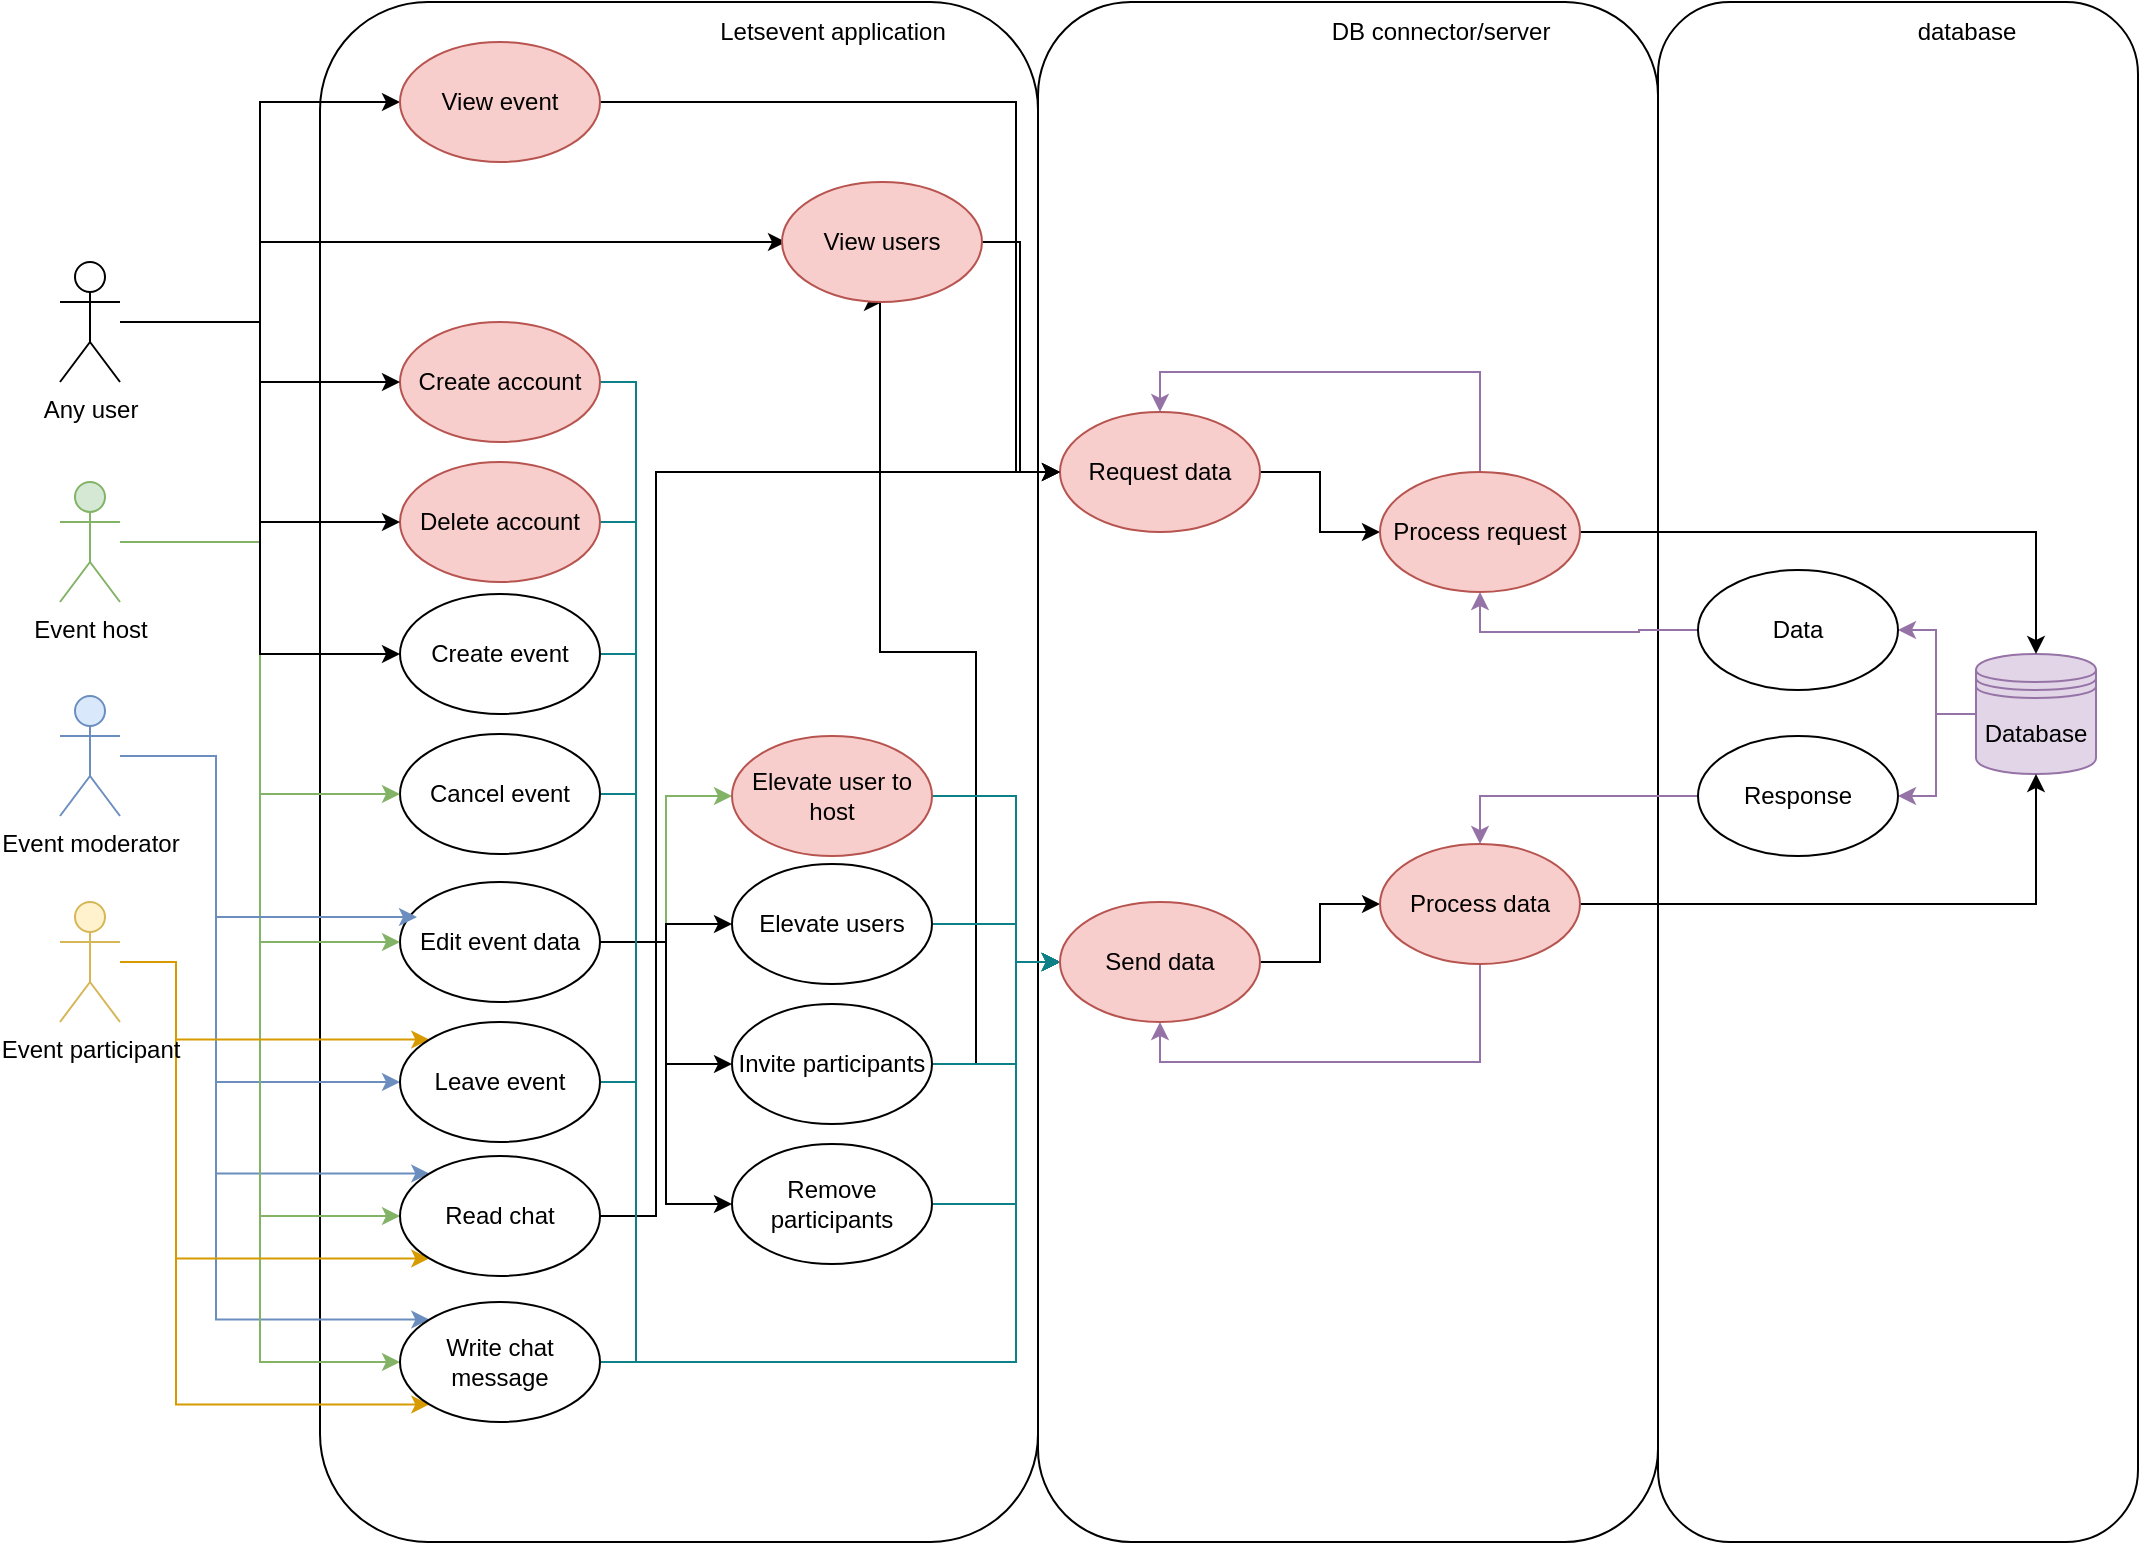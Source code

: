 <mxfile version="22.1.7" type="device">
  <diagram name="Page-1" id="EwYgffWcgfoKb4Q85VQz">
    <mxGraphModel dx="2378" dy="1545" grid="1" gridSize="10" guides="1" tooltips="1" connect="1" arrows="1" fold="1" page="1" pageScale="1" pageWidth="1169" pageHeight="827" math="0" shadow="0">
      <root>
        <mxCell id="0" />
        <mxCell id="1" parent="0" />
        <mxCell id="MT6kRZTH0KOYeDJpkbGJ-87" value="" style="rounded=1;whiteSpace=wrap;html=1;" vertex="1" parent="1">
          <mxGeometry x="-299" y="-820" width="240" height="770" as="geometry" />
        </mxCell>
        <mxCell id="MT6kRZTH0KOYeDJpkbGJ-86" value="" style="rounded=1;whiteSpace=wrap;html=1;" vertex="1" parent="1">
          <mxGeometry x="-609" y="-820" width="310" height="770" as="geometry" />
        </mxCell>
        <mxCell id="MT6kRZTH0KOYeDJpkbGJ-1" value="" style="rounded=1;whiteSpace=wrap;html=1;" vertex="1" parent="1">
          <mxGeometry x="-968" y="-820" width="359" height="770" as="geometry" />
        </mxCell>
        <mxCell id="MT6kRZTH0KOYeDJpkbGJ-113" style="edgeStyle=orthogonalEdgeStyle;rounded=0;orthogonalLoop=1;jettySize=auto;html=1;entryX=0;entryY=0.5;entryDx=0;entryDy=0;fillColor=#dae8fc;strokeColor=#6c8ebf;" edge="1" parent="1" source="MT6kRZTH0KOYeDJpkbGJ-2" target="MT6kRZTH0KOYeDJpkbGJ-15">
          <mxGeometry relative="1" as="geometry">
            <Array as="points">
              <mxPoint x="-1020" y="-443" />
              <mxPoint x="-1020" y="-280" />
            </Array>
          </mxGeometry>
        </mxCell>
        <mxCell id="MT6kRZTH0KOYeDJpkbGJ-114" style="edgeStyle=orthogonalEdgeStyle;rounded=0;orthogonalLoop=1;jettySize=auto;html=1;entryX=0;entryY=0;entryDx=0;entryDy=0;fillColor=#dae8fc;strokeColor=#6c8ebf;" edge="1" parent="1" source="MT6kRZTH0KOYeDJpkbGJ-2" target="MT6kRZTH0KOYeDJpkbGJ-35">
          <mxGeometry relative="1" as="geometry">
            <Array as="points">
              <mxPoint x="-1020" y="-443" />
              <mxPoint x="-1020" y="-234" />
            </Array>
          </mxGeometry>
        </mxCell>
        <mxCell id="MT6kRZTH0KOYeDJpkbGJ-115" style="edgeStyle=orthogonalEdgeStyle;rounded=0;orthogonalLoop=1;jettySize=auto;html=1;entryX=0;entryY=0;entryDx=0;entryDy=0;fillColor=#dae8fc;strokeColor=#6c8ebf;" edge="1" parent="1" source="MT6kRZTH0KOYeDJpkbGJ-2" target="MT6kRZTH0KOYeDJpkbGJ-36">
          <mxGeometry relative="1" as="geometry">
            <Array as="points">
              <mxPoint x="-1020" y="-443" />
              <mxPoint x="-1020" y="-161" />
            </Array>
          </mxGeometry>
        </mxCell>
        <mxCell id="MT6kRZTH0KOYeDJpkbGJ-2" value="Event moderator" style="shape=umlActor;verticalLabelPosition=bottom;verticalAlign=top;html=1;outlineConnect=0;fillColor=#dae8fc;strokeColor=#6c8ebf;" vertex="1" parent="1">
          <mxGeometry x="-1098" y="-473" width="30" height="60" as="geometry" />
        </mxCell>
        <mxCell id="MT6kRZTH0KOYeDJpkbGJ-125" style="edgeStyle=orthogonalEdgeStyle;rounded=0;orthogonalLoop=1;jettySize=auto;html=1;entryX=0;entryY=0.5;entryDx=0;entryDy=0;fillColor=#b0e3e6;strokeColor=#0e8088;" edge="1" parent="1" source="MT6kRZTH0KOYeDJpkbGJ-5" target="MT6kRZTH0KOYeDJpkbGJ-74">
          <mxGeometry relative="1" as="geometry">
            <Array as="points">
              <mxPoint x="-810" y="-494" />
              <mxPoint x="-810" y="-140" />
              <mxPoint x="-620" y="-140" />
              <mxPoint x="-620" y="-340" />
            </Array>
          </mxGeometry>
        </mxCell>
        <mxCell id="MT6kRZTH0KOYeDJpkbGJ-5" value="Create event" style="ellipse;whiteSpace=wrap;html=1;" vertex="1" parent="1">
          <mxGeometry x="-928" y="-524" width="100" height="60" as="geometry" />
        </mxCell>
        <mxCell id="MT6kRZTH0KOYeDJpkbGJ-61" style="edgeStyle=orthogonalEdgeStyle;rounded=0;orthogonalLoop=1;jettySize=auto;html=1;entryX=0;entryY=0.5;entryDx=0;entryDy=0;fillColor=#d5e8d4;strokeColor=#82b366;" edge="1" parent="1" source="MT6kRZTH0KOYeDJpkbGJ-6" target="MT6kRZTH0KOYeDJpkbGJ-16">
          <mxGeometry relative="1" as="geometry" />
        </mxCell>
        <mxCell id="MT6kRZTH0KOYeDJpkbGJ-62" style="edgeStyle=orthogonalEdgeStyle;rounded=0;orthogonalLoop=1;jettySize=auto;html=1;entryX=0;entryY=0.5;entryDx=0;entryDy=0;" edge="1" parent="1" source="MT6kRZTH0KOYeDJpkbGJ-6" target="MT6kRZTH0KOYeDJpkbGJ-11">
          <mxGeometry relative="1" as="geometry" />
        </mxCell>
        <mxCell id="MT6kRZTH0KOYeDJpkbGJ-63" style="edgeStyle=orthogonalEdgeStyle;rounded=0;orthogonalLoop=1;jettySize=auto;html=1;entryX=0;entryY=0.5;entryDx=0;entryDy=0;" edge="1" parent="1" source="MT6kRZTH0KOYeDJpkbGJ-6" target="MT6kRZTH0KOYeDJpkbGJ-10">
          <mxGeometry relative="1" as="geometry" />
        </mxCell>
        <mxCell id="MT6kRZTH0KOYeDJpkbGJ-64" style="edgeStyle=orthogonalEdgeStyle;rounded=0;orthogonalLoop=1;jettySize=auto;html=1;entryX=0;entryY=0.5;entryDx=0;entryDy=0;" edge="1" parent="1" source="MT6kRZTH0KOYeDJpkbGJ-6" target="MT6kRZTH0KOYeDJpkbGJ-14">
          <mxGeometry relative="1" as="geometry" />
        </mxCell>
        <mxCell id="MT6kRZTH0KOYeDJpkbGJ-6" value="Edit event data" style="ellipse;whiteSpace=wrap;html=1;" vertex="1" parent="1">
          <mxGeometry x="-928" y="-380" width="100" height="60" as="geometry" />
        </mxCell>
        <mxCell id="MT6kRZTH0KOYeDJpkbGJ-126" style="edgeStyle=orthogonalEdgeStyle;rounded=0;orthogonalLoop=1;jettySize=auto;html=1;entryX=0;entryY=0.5;entryDx=0;entryDy=0;fillColor=#b0e3e6;strokeColor=#0e8088;" edge="1" parent="1" source="MT6kRZTH0KOYeDJpkbGJ-7" target="MT6kRZTH0KOYeDJpkbGJ-74">
          <mxGeometry relative="1" as="geometry">
            <Array as="points">
              <mxPoint x="-810" y="-424" />
              <mxPoint x="-810" y="-140" />
              <mxPoint x="-620" y="-140" />
              <mxPoint x="-620" y="-340" />
            </Array>
          </mxGeometry>
        </mxCell>
        <mxCell id="MT6kRZTH0KOYeDJpkbGJ-7" value="Cancel event" style="ellipse;whiteSpace=wrap;html=1;" vertex="1" parent="1">
          <mxGeometry x="-928" y="-454" width="100" height="60" as="geometry" />
        </mxCell>
        <mxCell id="MT6kRZTH0KOYeDJpkbGJ-108" style="edgeStyle=orthogonalEdgeStyle;rounded=0;orthogonalLoop=1;jettySize=auto;html=1;entryX=0;entryY=0.5;entryDx=0;entryDy=0;fillColor=#d5e8d4;strokeColor=#82b366;" edge="1" parent="1" source="MT6kRZTH0KOYeDJpkbGJ-8" target="MT6kRZTH0KOYeDJpkbGJ-7">
          <mxGeometry relative="1" as="geometry" />
        </mxCell>
        <mxCell id="MT6kRZTH0KOYeDJpkbGJ-109" style="edgeStyle=orthogonalEdgeStyle;rounded=0;orthogonalLoop=1;jettySize=auto;html=1;entryX=0;entryY=0.5;entryDx=0;entryDy=0;fillColor=#d5e8d4;strokeColor=#82b366;" edge="1" parent="1" source="MT6kRZTH0KOYeDJpkbGJ-8" target="MT6kRZTH0KOYeDJpkbGJ-6">
          <mxGeometry relative="1" as="geometry" />
        </mxCell>
        <mxCell id="MT6kRZTH0KOYeDJpkbGJ-110" style="edgeStyle=orthogonalEdgeStyle;rounded=0;orthogonalLoop=1;jettySize=auto;html=1;entryX=0;entryY=0.5;entryDx=0;entryDy=0;fillColor=#d5e8d4;strokeColor=#82b366;" edge="1" parent="1" source="MT6kRZTH0KOYeDJpkbGJ-8" target="MT6kRZTH0KOYeDJpkbGJ-35">
          <mxGeometry relative="1" as="geometry" />
        </mxCell>
        <mxCell id="MT6kRZTH0KOYeDJpkbGJ-111" style="edgeStyle=orthogonalEdgeStyle;rounded=0;orthogonalLoop=1;jettySize=auto;html=1;entryX=0;entryY=0.5;entryDx=0;entryDy=0;fillColor=#d5e8d4;strokeColor=#82b366;" edge="1" parent="1" source="MT6kRZTH0KOYeDJpkbGJ-8" target="MT6kRZTH0KOYeDJpkbGJ-36">
          <mxGeometry relative="1" as="geometry" />
        </mxCell>
        <mxCell id="MT6kRZTH0KOYeDJpkbGJ-8" value="Event host" style="shape=umlActor;verticalLabelPosition=bottom;verticalAlign=top;html=1;outlineConnect=0;fillColor=#d5e8d4;strokeColor=#82b366;" vertex="1" parent="1">
          <mxGeometry x="-1098" y="-580" width="30" height="60" as="geometry" />
        </mxCell>
        <mxCell id="MT6kRZTH0KOYeDJpkbGJ-116" style="edgeStyle=orthogonalEdgeStyle;rounded=0;orthogonalLoop=1;jettySize=auto;html=1;entryX=0;entryY=0;entryDx=0;entryDy=0;fillColor=#ffe6cc;strokeColor=#d79b00;" edge="1" parent="1" source="MT6kRZTH0KOYeDJpkbGJ-9" target="MT6kRZTH0KOYeDJpkbGJ-15">
          <mxGeometry relative="1" as="geometry">
            <Array as="points">
              <mxPoint x="-1040" y="-340" />
              <mxPoint x="-1040" y="-301" />
            </Array>
          </mxGeometry>
        </mxCell>
        <mxCell id="MT6kRZTH0KOYeDJpkbGJ-117" style="edgeStyle=orthogonalEdgeStyle;rounded=0;orthogonalLoop=1;jettySize=auto;html=1;entryX=0;entryY=1;entryDx=0;entryDy=0;fillColor=#ffe6cc;strokeColor=#d79b00;" edge="1" parent="1" source="MT6kRZTH0KOYeDJpkbGJ-9" target="MT6kRZTH0KOYeDJpkbGJ-35">
          <mxGeometry relative="1" as="geometry">
            <Array as="points">
              <mxPoint x="-1040" y="-340" />
              <mxPoint x="-1040" y="-192" />
            </Array>
          </mxGeometry>
        </mxCell>
        <mxCell id="MT6kRZTH0KOYeDJpkbGJ-118" style="edgeStyle=orthogonalEdgeStyle;rounded=0;orthogonalLoop=1;jettySize=auto;html=1;entryX=0;entryY=1;entryDx=0;entryDy=0;fillColor=#ffe6cc;strokeColor=#d79b00;" edge="1" parent="1" source="MT6kRZTH0KOYeDJpkbGJ-9" target="MT6kRZTH0KOYeDJpkbGJ-36">
          <mxGeometry relative="1" as="geometry">
            <Array as="points">
              <mxPoint x="-1040" y="-340" />
              <mxPoint x="-1040" y="-119" />
            </Array>
          </mxGeometry>
        </mxCell>
        <mxCell id="MT6kRZTH0KOYeDJpkbGJ-9" value="Event participant" style="shape=umlActor;verticalLabelPosition=bottom;verticalAlign=top;html=1;outlineConnect=0;fillColor=#fff2cc;strokeColor=#d6b656;" vertex="1" parent="1">
          <mxGeometry x="-1098" y="-370" width="30" height="60" as="geometry" />
        </mxCell>
        <mxCell id="MT6kRZTH0KOYeDJpkbGJ-93" style="edgeStyle=orthogonalEdgeStyle;rounded=0;orthogonalLoop=1;jettySize=auto;html=1;entryX=0.5;entryY=1;entryDx=0;entryDy=0;" edge="1" parent="1" source="MT6kRZTH0KOYeDJpkbGJ-10" target="MT6kRZTH0KOYeDJpkbGJ-90">
          <mxGeometry relative="1" as="geometry">
            <Array as="points">
              <mxPoint x="-640" y="-289" />
              <mxPoint x="-640" y="-495" />
              <mxPoint x="-688" y="-495" />
            </Array>
          </mxGeometry>
        </mxCell>
        <mxCell id="MT6kRZTH0KOYeDJpkbGJ-129" style="edgeStyle=orthogonalEdgeStyle;rounded=0;orthogonalLoop=1;jettySize=auto;html=1;entryX=0;entryY=0.5;entryDx=0;entryDy=0;fillColor=#b0e3e6;strokeColor=#0e8088;" edge="1" parent="1" source="MT6kRZTH0KOYeDJpkbGJ-10" target="MT6kRZTH0KOYeDJpkbGJ-74">
          <mxGeometry relative="1" as="geometry">
            <Array as="points">
              <mxPoint x="-620" y="-289" />
              <mxPoint x="-620" y="-340" />
            </Array>
          </mxGeometry>
        </mxCell>
        <mxCell id="MT6kRZTH0KOYeDJpkbGJ-10" value="Invite participants" style="ellipse;whiteSpace=wrap;html=1;" vertex="1" parent="1">
          <mxGeometry x="-762" y="-319" width="100" height="60" as="geometry" />
        </mxCell>
        <mxCell id="MT6kRZTH0KOYeDJpkbGJ-128" style="edgeStyle=orthogonalEdgeStyle;rounded=0;orthogonalLoop=1;jettySize=auto;html=1;entryX=0;entryY=0.5;entryDx=0;entryDy=0;fillColor=#b0e3e6;strokeColor=#0e8088;" edge="1" parent="1" source="MT6kRZTH0KOYeDJpkbGJ-11" target="MT6kRZTH0KOYeDJpkbGJ-74">
          <mxGeometry relative="1" as="geometry">
            <Array as="points">
              <mxPoint x="-620" y="-359" />
              <mxPoint x="-620" y="-340" />
            </Array>
          </mxGeometry>
        </mxCell>
        <mxCell id="MT6kRZTH0KOYeDJpkbGJ-11" value="Elevate users" style="ellipse;whiteSpace=wrap;html=1;" vertex="1" parent="1">
          <mxGeometry x="-762" y="-389" width="100" height="60" as="geometry" />
        </mxCell>
        <mxCell id="MT6kRZTH0KOYeDJpkbGJ-130" style="edgeStyle=orthogonalEdgeStyle;rounded=0;orthogonalLoop=1;jettySize=auto;html=1;entryX=0;entryY=0.5;entryDx=0;entryDy=0;fillColor=#b0e3e6;strokeColor=#0e8088;" edge="1" parent="1" source="MT6kRZTH0KOYeDJpkbGJ-14" target="MT6kRZTH0KOYeDJpkbGJ-74">
          <mxGeometry relative="1" as="geometry">
            <Array as="points">
              <mxPoint x="-620" y="-219" />
              <mxPoint x="-620" y="-340" />
            </Array>
          </mxGeometry>
        </mxCell>
        <mxCell id="MT6kRZTH0KOYeDJpkbGJ-14" value="Remove participants" style="ellipse;whiteSpace=wrap;html=1;" vertex="1" parent="1">
          <mxGeometry x="-762" y="-249" width="100" height="60" as="geometry" />
        </mxCell>
        <mxCell id="MT6kRZTH0KOYeDJpkbGJ-122" style="edgeStyle=orthogonalEdgeStyle;rounded=0;orthogonalLoop=1;jettySize=auto;html=1;entryX=0;entryY=0.5;entryDx=0;entryDy=0;exitX=1;exitY=0.5;exitDx=0;exitDy=0;fillColor=#b0e3e6;strokeColor=#0e8088;" edge="1" parent="1" source="MT6kRZTH0KOYeDJpkbGJ-15" target="MT6kRZTH0KOYeDJpkbGJ-74">
          <mxGeometry relative="1" as="geometry">
            <Array as="points">
              <mxPoint x="-810" y="-280" />
              <mxPoint x="-810" y="-140" />
              <mxPoint x="-620" y="-140" />
              <mxPoint x="-620" y="-340" />
            </Array>
          </mxGeometry>
        </mxCell>
        <mxCell id="MT6kRZTH0KOYeDJpkbGJ-15" value="Leave event" style="ellipse;whiteSpace=wrap;html=1;" vertex="1" parent="1">
          <mxGeometry x="-928" y="-310" width="100" height="60" as="geometry" />
        </mxCell>
        <mxCell id="MT6kRZTH0KOYeDJpkbGJ-127" style="edgeStyle=orthogonalEdgeStyle;rounded=0;orthogonalLoop=1;jettySize=auto;html=1;entryX=0;entryY=0.5;entryDx=0;entryDy=0;fillColor=#b0e3e6;strokeColor=#0e8088;" edge="1" parent="1" source="MT6kRZTH0KOYeDJpkbGJ-16" target="MT6kRZTH0KOYeDJpkbGJ-74">
          <mxGeometry relative="1" as="geometry">
            <Array as="points">
              <mxPoint x="-620" y="-423" />
              <mxPoint x="-620" y="-340" />
            </Array>
          </mxGeometry>
        </mxCell>
        <mxCell id="MT6kRZTH0KOYeDJpkbGJ-16" value="Elevate user to host" style="ellipse;whiteSpace=wrap;html=1;fillColor=#f8cecc;strokeColor=#b85450;" vertex="1" parent="1">
          <mxGeometry x="-762" y="-453" width="100" height="60" as="geometry" />
        </mxCell>
        <mxCell id="MT6kRZTH0KOYeDJpkbGJ-82" style="edgeStyle=orthogonalEdgeStyle;rounded=0;orthogonalLoop=1;jettySize=auto;html=1;entryX=1;entryY=0.5;entryDx=0;entryDy=0;fillColor=#e1d5e7;strokeColor=#9673a6;" edge="1" parent="1" source="MT6kRZTH0KOYeDJpkbGJ-31" target="MT6kRZTH0KOYeDJpkbGJ-80">
          <mxGeometry relative="1" as="geometry" />
        </mxCell>
        <mxCell id="MT6kRZTH0KOYeDJpkbGJ-85" style="edgeStyle=orthogonalEdgeStyle;rounded=0;orthogonalLoop=1;jettySize=auto;html=1;entryX=1;entryY=0.5;entryDx=0;entryDy=0;fillColor=#e1d5e7;strokeColor=#9673a6;" edge="1" parent="1" source="MT6kRZTH0KOYeDJpkbGJ-31" target="MT6kRZTH0KOYeDJpkbGJ-84">
          <mxGeometry relative="1" as="geometry" />
        </mxCell>
        <mxCell id="MT6kRZTH0KOYeDJpkbGJ-31" value="Database" style="shape=datastore;whiteSpace=wrap;html=1;fillColor=#e1d5e7;strokeColor=#9673a6;" vertex="1" parent="1">
          <mxGeometry x="-140" y="-494" width="60" height="60" as="geometry" />
        </mxCell>
        <mxCell id="MT6kRZTH0KOYeDJpkbGJ-132" style="edgeStyle=orthogonalEdgeStyle;rounded=0;orthogonalLoop=1;jettySize=auto;html=1;entryX=0;entryY=0.5;entryDx=0;entryDy=0;" edge="1" parent="1" source="MT6kRZTH0KOYeDJpkbGJ-35" target="MT6kRZTH0KOYeDJpkbGJ-65">
          <mxGeometry relative="1" as="geometry">
            <Array as="points">
              <mxPoint x="-800" y="-213" />
              <mxPoint x="-800" y="-585" />
            </Array>
          </mxGeometry>
        </mxCell>
        <mxCell id="MT6kRZTH0KOYeDJpkbGJ-35" value="Read chat" style="ellipse;whiteSpace=wrap;html=1;" vertex="1" parent="1">
          <mxGeometry x="-928" y="-243" width="100" height="60" as="geometry" />
        </mxCell>
        <mxCell id="MT6kRZTH0KOYeDJpkbGJ-119" style="edgeStyle=orthogonalEdgeStyle;rounded=0;orthogonalLoop=1;jettySize=auto;html=1;entryX=0;entryY=0.5;entryDx=0;entryDy=0;fillColor=#b0e3e6;strokeColor=#0e8088;" edge="1" parent="1" target="MT6kRZTH0KOYeDJpkbGJ-74">
          <mxGeometry relative="1" as="geometry">
            <mxPoint x="-828" y="-140" as="sourcePoint" />
            <Array as="points">
              <mxPoint x="-620" y="-140" />
              <mxPoint x="-620" y="-340" />
            </Array>
          </mxGeometry>
        </mxCell>
        <mxCell id="MT6kRZTH0KOYeDJpkbGJ-36" value="Write chat message" style="ellipse;whiteSpace=wrap;html=1;" vertex="1" parent="1">
          <mxGeometry x="-928" y="-170" width="100" height="60" as="geometry" />
        </mxCell>
        <mxCell id="MT6kRZTH0KOYeDJpkbGJ-123" style="edgeStyle=orthogonalEdgeStyle;rounded=0;orthogonalLoop=1;jettySize=auto;html=1;entryX=0;entryY=0.5;entryDx=0;entryDy=0;fillColor=#b0e3e6;strokeColor=#0e8088;" edge="1" parent="1" source="MT6kRZTH0KOYeDJpkbGJ-37" target="MT6kRZTH0KOYeDJpkbGJ-74">
          <mxGeometry relative="1" as="geometry">
            <Array as="points">
              <mxPoint x="-810" y="-630" />
              <mxPoint x="-810" y="-140" />
              <mxPoint x="-620" y="-140" />
              <mxPoint x="-620" y="-340" />
            </Array>
          </mxGeometry>
        </mxCell>
        <mxCell id="MT6kRZTH0KOYeDJpkbGJ-37" value="Create account" style="ellipse;whiteSpace=wrap;html=1;fillColor=#f8cecc;strokeColor=#b85450;" vertex="1" parent="1">
          <mxGeometry x="-928" y="-660" width="100" height="60" as="geometry" />
        </mxCell>
        <mxCell id="MT6kRZTH0KOYeDJpkbGJ-124" style="edgeStyle=orthogonalEdgeStyle;rounded=0;orthogonalLoop=1;jettySize=auto;html=1;entryX=0;entryY=0.5;entryDx=0;entryDy=0;fillColor=#b0e3e6;strokeColor=#0e8088;" edge="1" parent="1" source="MT6kRZTH0KOYeDJpkbGJ-38" target="MT6kRZTH0KOYeDJpkbGJ-74">
          <mxGeometry relative="1" as="geometry">
            <Array as="points">
              <mxPoint x="-810" y="-560" />
              <mxPoint x="-810" y="-140" />
              <mxPoint x="-620" y="-140" />
              <mxPoint x="-620" y="-340" />
            </Array>
          </mxGeometry>
        </mxCell>
        <mxCell id="MT6kRZTH0KOYeDJpkbGJ-38" value="Delete account" style="ellipse;whiteSpace=wrap;html=1;fillColor=#f8cecc;strokeColor=#b85450;" vertex="1" parent="1">
          <mxGeometry x="-928" y="-590" width="100" height="60" as="geometry" />
        </mxCell>
        <mxCell id="MT6kRZTH0KOYeDJpkbGJ-101" style="edgeStyle=orthogonalEdgeStyle;rounded=0;orthogonalLoop=1;jettySize=auto;html=1;entryX=0;entryY=0.5;entryDx=0;entryDy=0;" edge="1" parent="1" source="MT6kRZTH0KOYeDJpkbGJ-40" target="MT6kRZTH0KOYeDJpkbGJ-89">
          <mxGeometry relative="1" as="geometry" />
        </mxCell>
        <mxCell id="MT6kRZTH0KOYeDJpkbGJ-104" style="edgeStyle=orthogonalEdgeStyle;rounded=0;orthogonalLoop=1;jettySize=auto;html=1;entryX=0;entryY=0.5;entryDx=0;entryDy=0;" edge="1" parent="1">
          <mxGeometry relative="1" as="geometry">
            <mxPoint x="-1066" y="-660.024" as="sourcePoint" />
            <mxPoint x="-735" y="-700" as="targetPoint" />
            <Array as="points">
              <mxPoint x="-998" y="-660" />
              <mxPoint x="-998" y="-700" />
            </Array>
          </mxGeometry>
        </mxCell>
        <mxCell id="MT6kRZTH0KOYeDJpkbGJ-105" style="edgeStyle=orthogonalEdgeStyle;rounded=0;orthogonalLoop=1;jettySize=auto;html=1;" edge="1" parent="1" source="MT6kRZTH0KOYeDJpkbGJ-40" target="MT6kRZTH0KOYeDJpkbGJ-37">
          <mxGeometry relative="1" as="geometry" />
        </mxCell>
        <mxCell id="MT6kRZTH0KOYeDJpkbGJ-106" style="edgeStyle=orthogonalEdgeStyle;rounded=0;orthogonalLoop=1;jettySize=auto;html=1;entryX=0;entryY=0.5;entryDx=0;entryDy=0;" edge="1" parent="1" source="MT6kRZTH0KOYeDJpkbGJ-40" target="MT6kRZTH0KOYeDJpkbGJ-38">
          <mxGeometry relative="1" as="geometry" />
        </mxCell>
        <mxCell id="MT6kRZTH0KOYeDJpkbGJ-107" style="edgeStyle=orthogonalEdgeStyle;rounded=0;orthogonalLoop=1;jettySize=auto;html=1;entryX=0;entryY=0.5;entryDx=0;entryDy=0;" edge="1" parent="1" source="MT6kRZTH0KOYeDJpkbGJ-40" target="MT6kRZTH0KOYeDJpkbGJ-5">
          <mxGeometry relative="1" as="geometry" />
        </mxCell>
        <mxCell id="MT6kRZTH0KOYeDJpkbGJ-40" value="Any user" style="shape=umlActor;verticalLabelPosition=bottom;verticalAlign=top;html=1;outlineConnect=0;" vertex="1" parent="1">
          <mxGeometry x="-1098" y="-690" width="30" height="60" as="geometry" />
        </mxCell>
        <mxCell id="MT6kRZTH0KOYeDJpkbGJ-79" style="edgeStyle=orthogonalEdgeStyle;rounded=0;orthogonalLoop=1;jettySize=auto;html=1;entryX=0;entryY=0.5;entryDx=0;entryDy=0;" edge="1" parent="1" source="MT6kRZTH0KOYeDJpkbGJ-65" target="MT6kRZTH0KOYeDJpkbGJ-67">
          <mxGeometry relative="1" as="geometry" />
        </mxCell>
        <mxCell id="MT6kRZTH0KOYeDJpkbGJ-65" value="Request data" style="ellipse;whiteSpace=wrap;html=1;fillColor=#f8cecc;strokeColor=#b85450;" vertex="1" parent="1">
          <mxGeometry x="-598" y="-615" width="100" height="60" as="geometry" />
        </mxCell>
        <mxCell id="MT6kRZTH0KOYeDJpkbGJ-81" style="edgeStyle=orthogonalEdgeStyle;rounded=0;orthogonalLoop=1;jettySize=auto;html=1;entryX=0.5;entryY=0;entryDx=0;entryDy=0;" edge="1" parent="1" source="MT6kRZTH0KOYeDJpkbGJ-67" target="MT6kRZTH0KOYeDJpkbGJ-31">
          <mxGeometry relative="1" as="geometry" />
        </mxCell>
        <mxCell id="MT6kRZTH0KOYeDJpkbGJ-99" style="edgeStyle=orthogonalEdgeStyle;rounded=0;orthogonalLoop=1;jettySize=auto;html=1;entryX=0.5;entryY=0;entryDx=0;entryDy=0;fillColor=#e1d5e7;strokeColor=#9673a6;" edge="1" parent="1" source="MT6kRZTH0KOYeDJpkbGJ-67" target="MT6kRZTH0KOYeDJpkbGJ-65">
          <mxGeometry relative="1" as="geometry">
            <Array as="points">
              <mxPoint x="-388" y="-635" />
              <mxPoint x="-548" y="-635" />
            </Array>
          </mxGeometry>
        </mxCell>
        <mxCell id="MT6kRZTH0KOYeDJpkbGJ-67" value="Process request" style="ellipse;whiteSpace=wrap;html=1;fillColor=#f8cecc;strokeColor=#b85450;" vertex="1" parent="1">
          <mxGeometry x="-438" y="-585" width="100" height="60" as="geometry" />
        </mxCell>
        <mxCell id="MT6kRZTH0KOYeDJpkbGJ-78" style="edgeStyle=orthogonalEdgeStyle;rounded=0;orthogonalLoop=1;jettySize=auto;html=1;entryX=0;entryY=0.5;entryDx=0;entryDy=0;" edge="1" parent="1" source="MT6kRZTH0KOYeDJpkbGJ-74" target="MT6kRZTH0KOYeDJpkbGJ-76">
          <mxGeometry relative="1" as="geometry" />
        </mxCell>
        <mxCell id="MT6kRZTH0KOYeDJpkbGJ-74" value="Send data" style="ellipse;whiteSpace=wrap;html=1;fillColor=#f8cecc;strokeColor=#b85450;" vertex="1" parent="1">
          <mxGeometry x="-598" y="-370" width="100" height="60" as="geometry" />
        </mxCell>
        <mxCell id="MT6kRZTH0KOYeDJpkbGJ-83" style="edgeStyle=orthogonalEdgeStyle;rounded=0;orthogonalLoop=1;jettySize=auto;html=1;entryX=0.5;entryY=1;entryDx=0;entryDy=0;" edge="1" parent="1" source="MT6kRZTH0KOYeDJpkbGJ-76" target="MT6kRZTH0KOYeDJpkbGJ-31">
          <mxGeometry relative="1" as="geometry" />
        </mxCell>
        <mxCell id="MT6kRZTH0KOYeDJpkbGJ-100" style="edgeStyle=orthogonalEdgeStyle;rounded=0;orthogonalLoop=1;jettySize=auto;html=1;entryX=0.5;entryY=1;entryDx=0;entryDy=0;fillColor=#e1d5e7;strokeColor=#9673a6;" edge="1" parent="1" source="MT6kRZTH0KOYeDJpkbGJ-76" target="MT6kRZTH0KOYeDJpkbGJ-74">
          <mxGeometry relative="1" as="geometry">
            <Array as="points">
              <mxPoint x="-388" y="-290" />
              <mxPoint x="-548" y="-290" />
            </Array>
          </mxGeometry>
        </mxCell>
        <mxCell id="MT6kRZTH0KOYeDJpkbGJ-76" value="Process data" style="ellipse;whiteSpace=wrap;html=1;fillColor=#f8cecc;strokeColor=#b85450;" vertex="1" parent="1">
          <mxGeometry x="-438" y="-399" width="100" height="60" as="geometry" />
        </mxCell>
        <mxCell id="MT6kRZTH0KOYeDJpkbGJ-97" style="edgeStyle=orthogonalEdgeStyle;rounded=0;orthogonalLoop=1;jettySize=auto;html=1;entryX=0.5;entryY=1;entryDx=0;entryDy=0;fillColor=#e1d5e7;strokeColor=#9673a6;" edge="1" parent="1" source="MT6kRZTH0KOYeDJpkbGJ-80" target="MT6kRZTH0KOYeDJpkbGJ-67">
          <mxGeometry relative="1" as="geometry" />
        </mxCell>
        <mxCell id="MT6kRZTH0KOYeDJpkbGJ-80" value="Data" style="ellipse;whiteSpace=wrap;html=1;" vertex="1" parent="1">
          <mxGeometry x="-279" y="-536" width="100" height="60" as="geometry" />
        </mxCell>
        <mxCell id="MT6kRZTH0KOYeDJpkbGJ-96" style="edgeStyle=orthogonalEdgeStyle;rounded=0;orthogonalLoop=1;jettySize=auto;html=1;entryX=0.5;entryY=0;entryDx=0;entryDy=0;fillColor=#e1d5e7;strokeColor=#9673a6;" edge="1" parent="1" source="MT6kRZTH0KOYeDJpkbGJ-84" target="MT6kRZTH0KOYeDJpkbGJ-76">
          <mxGeometry relative="1" as="geometry" />
        </mxCell>
        <mxCell id="MT6kRZTH0KOYeDJpkbGJ-84" value="Response" style="ellipse;whiteSpace=wrap;html=1;" vertex="1" parent="1">
          <mxGeometry x="-279" y="-453" width="100" height="60" as="geometry" />
        </mxCell>
        <mxCell id="MT6kRZTH0KOYeDJpkbGJ-131" style="edgeStyle=orthogonalEdgeStyle;rounded=0;orthogonalLoop=1;jettySize=auto;html=1;entryX=0;entryY=0.5;entryDx=0;entryDy=0;" edge="1" parent="1" source="MT6kRZTH0KOYeDJpkbGJ-89" target="MT6kRZTH0KOYeDJpkbGJ-65">
          <mxGeometry relative="1" as="geometry">
            <Array as="points">
              <mxPoint x="-620" y="-770" />
              <mxPoint x="-620" y="-585" />
            </Array>
          </mxGeometry>
        </mxCell>
        <mxCell id="MT6kRZTH0KOYeDJpkbGJ-89" value="View event" style="ellipse;whiteSpace=wrap;html=1;fillColor=#f8cecc;strokeColor=#b85450;" vertex="1" parent="1">
          <mxGeometry x="-928" y="-800" width="100" height="60" as="geometry" />
        </mxCell>
        <mxCell id="MT6kRZTH0KOYeDJpkbGJ-92" style="edgeStyle=orthogonalEdgeStyle;rounded=0;orthogonalLoop=1;jettySize=auto;html=1;entryX=0;entryY=0.5;entryDx=0;entryDy=0;" edge="1" parent="1" source="MT6kRZTH0KOYeDJpkbGJ-90" target="MT6kRZTH0KOYeDJpkbGJ-65">
          <mxGeometry relative="1" as="geometry">
            <Array as="points">
              <mxPoint x="-618" y="-700" />
              <mxPoint x="-618" y="-585" />
            </Array>
          </mxGeometry>
        </mxCell>
        <mxCell id="MT6kRZTH0KOYeDJpkbGJ-90" value="View users" style="ellipse;whiteSpace=wrap;html=1;fillColor=#f8cecc;strokeColor=#b85450;" vertex="1" parent="1">
          <mxGeometry x="-737" y="-730" width="100" height="60" as="geometry" />
        </mxCell>
        <mxCell id="MT6kRZTH0KOYeDJpkbGJ-112" style="edgeStyle=orthogonalEdgeStyle;rounded=0;orthogonalLoop=1;jettySize=auto;html=1;entryX=0.085;entryY=0.292;entryDx=0;entryDy=0;entryPerimeter=0;fillColor=#dae8fc;strokeColor=#6c8ebf;" edge="1" parent="1" source="MT6kRZTH0KOYeDJpkbGJ-2" target="MT6kRZTH0KOYeDJpkbGJ-6">
          <mxGeometry relative="1" as="geometry">
            <Array as="points">
              <mxPoint x="-1020" y="-443" />
              <mxPoint x="-1020" y="-362" />
            </Array>
          </mxGeometry>
        </mxCell>
        <mxCell id="MT6kRZTH0KOYeDJpkbGJ-133" value="Letsevent application" style="text;html=1;align=center;verticalAlign=middle;resizable=0;points=[];autosize=1;strokeColor=none;fillColor=none;" vertex="1" parent="1">
          <mxGeometry x="-782" y="-820" width="140" height="30" as="geometry" />
        </mxCell>
        <mxCell id="MT6kRZTH0KOYeDJpkbGJ-136" value="DB connector/server" style="text;html=1;align=center;verticalAlign=middle;resizable=0;points=[];autosize=1;strokeColor=none;fillColor=none;" vertex="1" parent="1">
          <mxGeometry x="-473" y="-820" width="130" height="30" as="geometry" />
        </mxCell>
        <mxCell id="MT6kRZTH0KOYeDJpkbGJ-137" value="database" style="text;html=1;align=center;verticalAlign=middle;resizable=0;points=[];autosize=1;strokeColor=none;fillColor=none;" vertex="1" parent="1">
          <mxGeometry x="-180" y="-820" width="70" height="30" as="geometry" />
        </mxCell>
      </root>
    </mxGraphModel>
  </diagram>
</mxfile>
